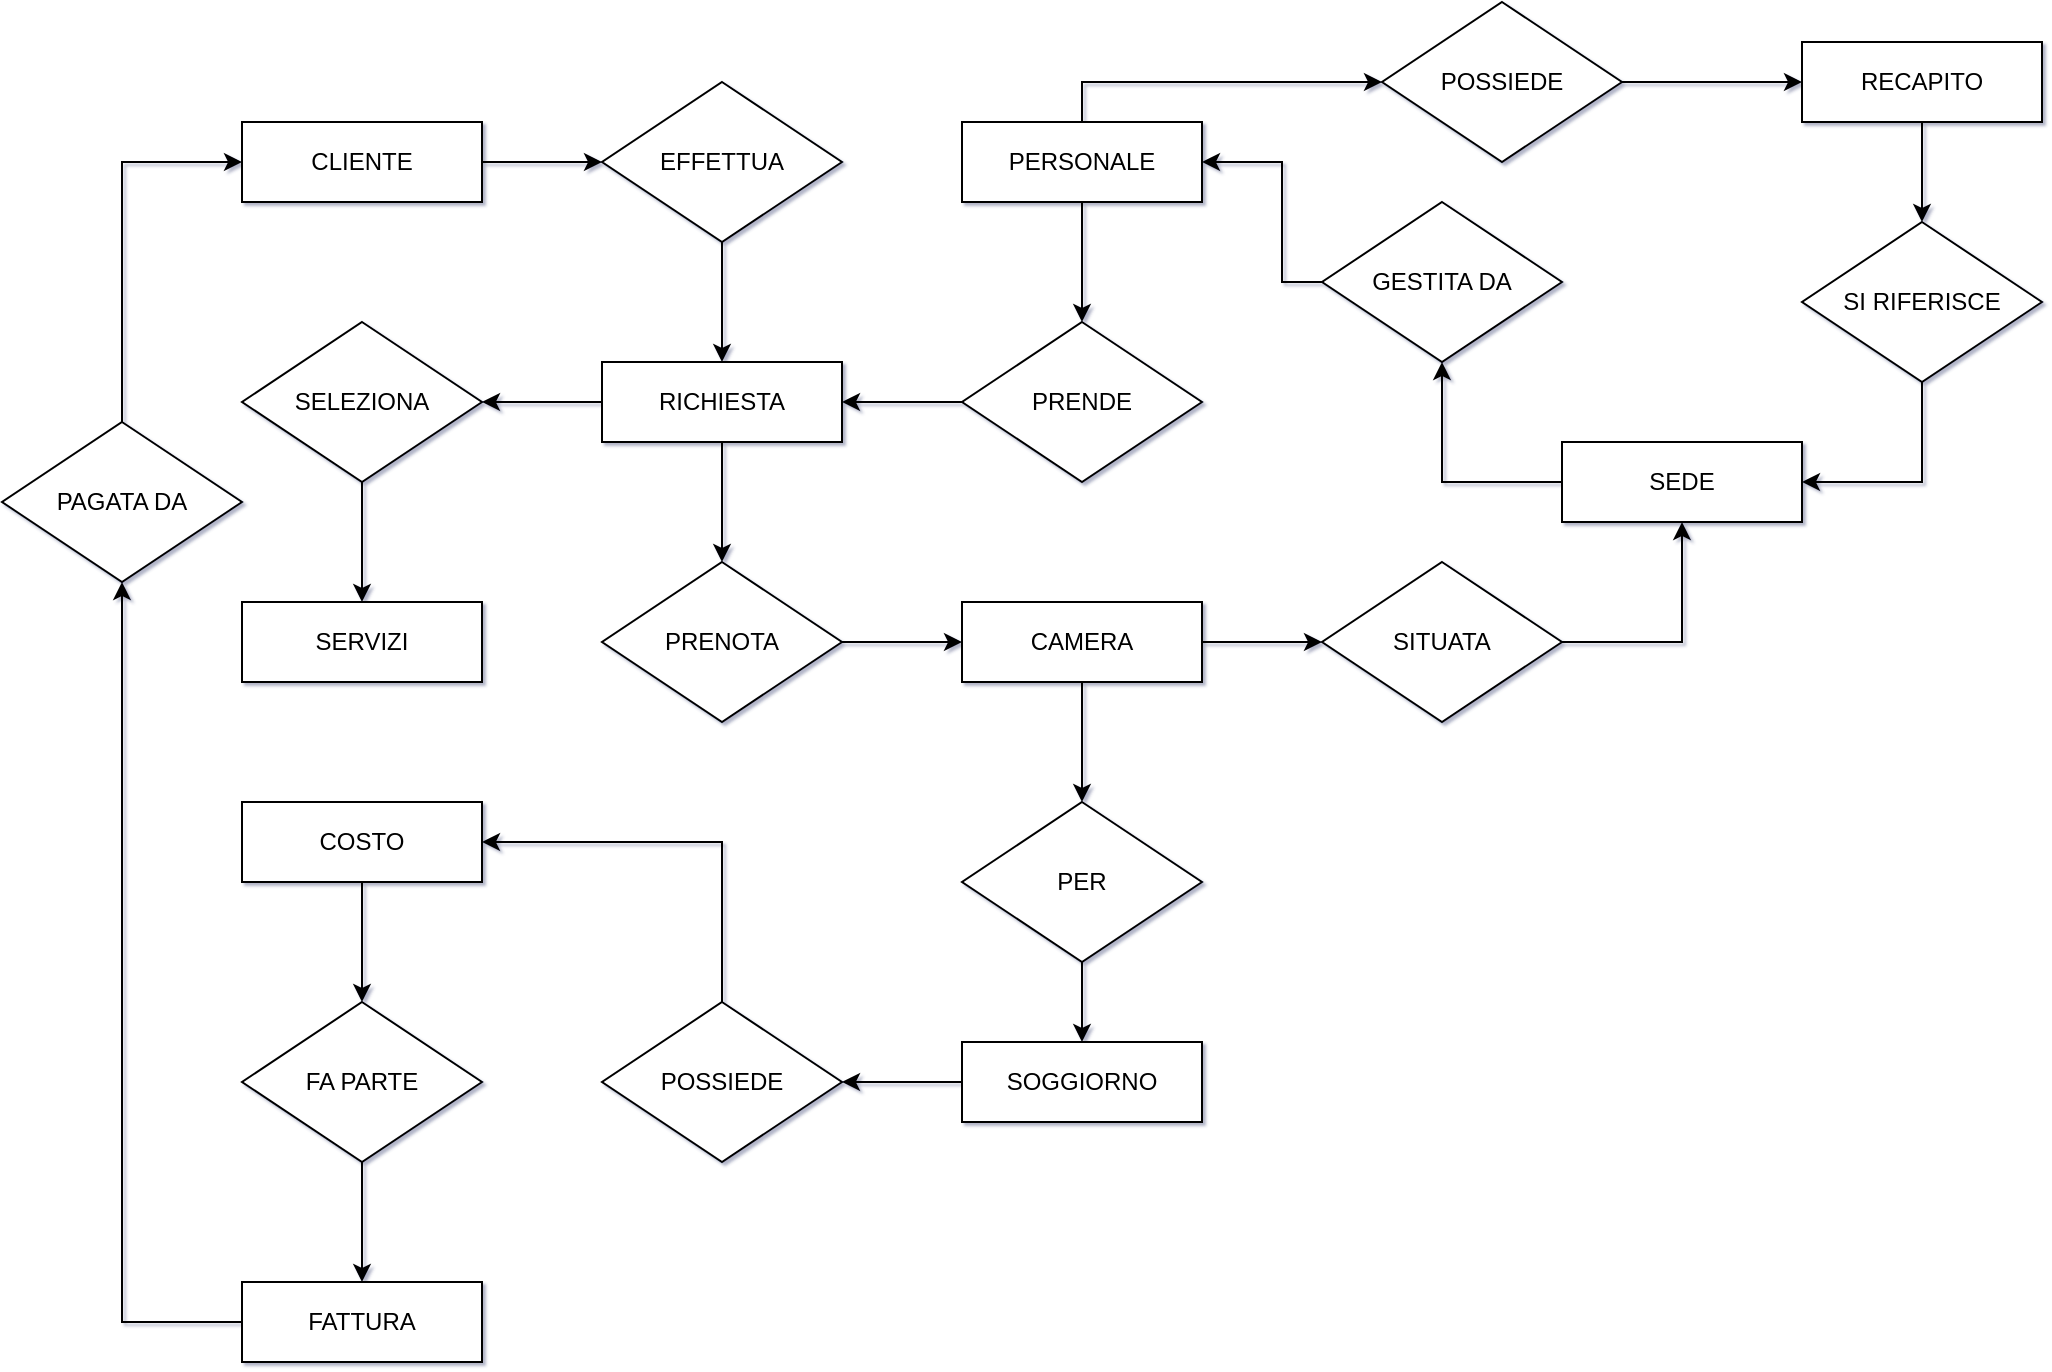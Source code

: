<mxfile version="20.8.20" type="google"><diagram id="C5RBs43oDa-KdzZeNtuy" name="Page-1"><mxGraphModel grid="1" page="1" gridSize="10" guides="1" tooltips="1" connect="1" arrows="1" fold="1" pageScale="1" pageWidth="1169" pageHeight="827" background="none" math="0" shadow="1"><root><mxCell id="WIyWlLk6GJQsqaUBKTNV-0"/><mxCell id="WIyWlLk6GJQsqaUBKTNV-1" parent="WIyWlLk6GJQsqaUBKTNV-0"/><mxCell id="I8uRN-LOGV5hAoQHpvnw-1" style="edgeStyle=orthogonalEdgeStyle;rounded=0;orthogonalLoop=1;jettySize=auto;html=1;entryX=0;entryY=0.5;entryDx=0;entryDy=0;" edge="1" parent="WIyWlLk6GJQsqaUBKTNV-1" source="I8uRN-LOGV5hAoQHpvnw-0" target="VWWHEi02PjF5n4I9DlPY-0"><mxGeometry relative="1" as="geometry"><mxPoint x="405" y="158" as="targetPoint"/></mxGeometry></mxCell><mxCell id="I8uRN-LOGV5hAoQHpvnw-0" value="CLIENTE" style="rounded=0;whiteSpace=wrap;html=1;" vertex="1" parent="WIyWlLk6GJQsqaUBKTNV-1"><mxGeometry x="205" y="138" width="120" height="40" as="geometry"/></mxCell><mxCell id="Dl80qK3NSewYcQZl_Zkq-29" style="edgeStyle=orthogonalEdgeStyle;rounded=0;orthogonalLoop=1;jettySize=auto;html=1;exitX=0.5;exitY=1;exitDx=0;exitDy=0;entryX=0.5;entryY=0;entryDx=0;entryDy=0;" edge="1" parent="WIyWlLk6GJQsqaUBKTNV-1" source="VWWHEi02PjF5n4I9DlPY-0" target="VWWHEi02PjF5n4I9DlPY-3"><mxGeometry relative="1" as="geometry"/></mxCell><mxCell id="VWWHEi02PjF5n4I9DlPY-0" value="EFFETTUA" style="rhombus;whiteSpace=wrap;html=1;" vertex="1" parent="WIyWlLk6GJQsqaUBKTNV-1"><mxGeometry x="385" y="118" width="120" height="80" as="geometry"/></mxCell><mxCell id="Dl80qK3NSewYcQZl_Zkq-33" style="edgeStyle=orthogonalEdgeStyle;rounded=0;orthogonalLoop=1;jettySize=auto;html=1;exitX=0;exitY=0.5;exitDx=0;exitDy=0;entryX=1;entryY=0.5;entryDx=0;entryDy=0;" edge="1" parent="WIyWlLk6GJQsqaUBKTNV-1" source="VWWHEi02PjF5n4I9DlPY-3" target="Dl80qK3NSewYcQZl_Zkq-3"><mxGeometry relative="1" as="geometry"/></mxCell><mxCell id="Dl80qK3NSewYcQZl_Zkq-40" style="edgeStyle=orthogonalEdgeStyle;rounded=0;orthogonalLoop=1;jettySize=auto;html=1;exitX=0.5;exitY=1;exitDx=0;exitDy=0;entryX=0.5;entryY=0;entryDx=0;entryDy=0;" edge="1" parent="WIyWlLk6GJQsqaUBKTNV-1" source="VWWHEi02PjF5n4I9DlPY-3" target="VWWHEi02PjF5n4I9DlPY-5"><mxGeometry relative="1" as="geometry"/></mxCell><mxCell id="VWWHEi02PjF5n4I9DlPY-3" value="RICHIESTA" style="rounded=0;whiteSpace=wrap;html=1;" vertex="1" parent="WIyWlLk6GJQsqaUBKTNV-1"><mxGeometry x="385" y="258" width="120" height="40" as="geometry"/></mxCell><mxCell id="Dl80qK3NSewYcQZl_Zkq-42" style="edgeStyle=orthogonalEdgeStyle;rounded=0;orthogonalLoop=1;jettySize=auto;html=1;entryX=0;entryY=0.5;entryDx=0;entryDy=0;" edge="1" parent="WIyWlLk6GJQsqaUBKTNV-1" source="VWWHEi02PjF5n4I9DlPY-5" target="VWWHEi02PjF5n4I9DlPY-7"><mxGeometry relative="1" as="geometry"/></mxCell><mxCell id="VWWHEi02PjF5n4I9DlPY-5" value="PRENOTA" style="rhombus;whiteSpace=wrap;html=1;" vertex="1" parent="WIyWlLk6GJQsqaUBKTNV-1"><mxGeometry x="385" y="358" width="120" height="80" as="geometry"/></mxCell><mxCell id="Dl80qK3NSewYcQZl_Zkq-43" style="edgeStyle=orthogonalEdgeStyle;rounded=0;orthogonalLoop=1;jettySize=auto;html=1;" edge="1" parent="WIyWlLk6GJQsqaUBKTNV-1" source="VWWHEi02PjF5n4I9DlPY-7" target="Dl80qK3NSewYcQZl_Zkq-15"><mxGeometry relative="1" as="geometry"/></mxCell><mxCell id="Dl80qK3NSewYcQZl_Zkq-46" value="" style="edgeStyle=orthogonalEdgeStyle;rounded=0;orthogonalLoop=1;jettySize=auto;html=1;" edge="1" parent="WIyWlLk6GJQsqaUBKTNV-1" source="VWWHEi02PjF5n4I9DlPY-7" target="Dl80qK3NSewYcQZl_Zkq-45"><mxGeometry relative="1" as="geometry"/></mxCell><mxCell id="VWWHEi02PjF5n4I9DlPY-7" value="CAMERA" style="rounded=0;whiteSpace=wrap;html=1;" vertex="1" parent="WIyWlLk6GJQsqaUBKTNV-1"><mxGeometry x="565" y="378" width="120" height="40" as="geometry"/></mxCell><mxCell id="Dl80qK3NSewYcQZl_Zkq-2" value="SERVIZI" style="rounded=0;whiteSpace=wrap;html=1;" vertex="1" parent="WIyWlLk6GJQsqaUBKTNV-1"><mxGeometry x="205" y="378" width="120" height="40" as="geometry"/></mxCell><mxCell id="Dl80qK3NSewYcQZl_Zkq-7" style="edgeStyle=orthogonalEdgeStyle;rounded=0;orthogonalLoop=1;jettySize=auto;html=1;exitX=0.5;exitY=1;exitDx=0;exitDy=0;" edge="1" parent="WIyWlLk6GJQsqaUBKTNV-1" source="Dl80qK3NSewYcQZl_Zkq-3" target="Dl80qK3NSewYcQZl_Zkq-2"><mxGeometry relative="1" as="geometry"/></mxCell><mxCell id="Dl80qK3NSewYcQZl_Zkq-3" value="SELEZIONA" style="rhombus;whiteSpace=wrap;html=1;" vertex="1" parent="WIyWlLk6GJQsqaUBKTNV-1"><mxGeometry x="205" y="238" width="120" height="80" as="geometry"/></mxCell><mxCell id="Dl80qK3NSewYcQZl_Zkq-44" style="edgeStyle=orthogonalEdgeStyle;rounded=0;orthogonalLoop=1;jettySize=auto;html=1;entryX=0.5;entryY=1;entryDx=0;entryDy=0;" edge="1" parent="WIyWlLk6GJQsqaUBKTNV-1" source="Dl80qK3NSewYcQZl_Zkq-15" target="Dl80qK3NSewYcQZl_Zkq-18"><mxGeometry relative="1" as="geometry"><Array as="points"><mxPoint x="925" y="398"/></Array></mxGeometry></mxCell><mxCell id="Dl80qK3NSewYcQZl_Zkq-15" value="SITUATA" style="rhombus;whiteSpace=wrap;html=1;" vertex="1" parent="WIyWlLk6GJQsqaUBKTNV-1"><mxGeometry x="745" y="358" width="120" height="80" as="geometry"/></mxCell><mxCell id="Dl80qK3NSewYcQZl_Zkq-39" style="edgeStyle=orthogonalEdgeStyle;rounded=0;orthogonalLoop=1;jettySize=auto;html=1;entryX=0.5;entryY=1;entryDx=0;entryDy=0;" edge="1" parent="WIyWlLk6GJQsqaUBKTNV-1" source="Dl80qK3NSewYcQZl_Zkq-18" target="Dl80qK3NSewYcQZl_Zkq-23"><mxGeometry relative="1" as="geometry"><Array as="points"><mxPoint x="805" y="318"/></Array></mxGeometry></mxCell><mxCell id="Dl80qK3NSewYcQZl_Zkq-18" value="SEDE" style="rounded=0;whiteSpace=wrap;html=1;" vertex="1" parent="WIyWlLk6GJQsqaUBKTNV-1"><mxGeometry x="865" y="298" width="120" height="40" as="geometry"/></mxCell><mxCell id="Dl80qK3NSewYcQZl_Zkq-37" style="edgeStyle=orthogonalEdgeStyle;rounded=0;orthogonalLoop=1;jettySize=auto;html=1;entryX=1;entryY=0.5;entryDx=0;entryDy=0;exitX=0;exitY=0.5;exitDx=0;exitDy=0;" edge="1" parent="WIyWlLk6GJQsqaUBKTNV-1" source="Dl80qK3NSewYcQZl_Zkq-23" target="Dl80qK3NSewYcQZl_Zkq-26"><mxGeometry relative="1" as="geometry"><Array as="points"><mxPoint x="725" y="218"/><mxPoint x="725" y="158"/></Array></mxGeometry></mxCell><mxCell id="Dl80qK3NSewYcQZl_Zkq-23" value="GESTITA DA" style="rhombus;whiteSpace=wrap;html=1;" vertex="1" parent="WIyWlLk6GJQsqaUBKTNV-1"><mxGeometry x="745" y="178" width="120" height="80" as="geometry"/></mxCell><mxCell id="Dl80qK3NSewYcQZl_Zkq-35" value="" style="edgeStyle=orthogonalEdgeStyle;rounded=0;orthogonalLoop=1;jettySize=auto;html=1;" edge="1" parent="WIyWlLk6GJQsqaUBKTNV-1" source="Dl80qK3NSewYcQZl_Zkq-26" target="Dl80qK3NSewYcQZl_Zkq-34"><mxGeometry relative="1" as="geometry"/></mxCell><mxCell id="Dl80qK3NSewYcQZl_Zkq-74" style="edgeStyle=orthogonalEdgeStyle;rounded=0;orthogonalLoop=1;jettySize=auto;html=1;entryX=0;entryY=0.5;entryDx=0;entryDy=0;" edge="1" parent="WIyWlLk6GJQsqaUBKTNV-1" source="Dl80qK3NSewYcQZl_Zkq-26" target="Dl80qK3NSewYcQZl_Zkq-71"><mxGeometry relative="1" as="geometry"><Array as="points"><mxPoint x="625" y="118"/></Array></mxGeometry></mxCell><mxCell id="Dl80qK3NSewYcQZl_Zkq-26" value="PERSONALE" style="rounded=0;whiteSpace=wrap;html=1;" vertex="1" parent="WIyWlLk6GJQsqaUBKTNV-1"><mxGeometry x="565" y="138" width="120" height="40" as="geometry"/></mxCell><mxCell id="Dl80qK3NSewYcQZl_Zkq-36" style="edgeStyle=orthogonalEdgeStyle;rounded=0;orthogonalLoop=1;jettySize=auto;html=1;entryX=1;entryY=0.5;entryDx=0;entryDy=0;" edge="1" parent="WIyWlLk6GJQsqaUBKTNV-1" source="Dl80qK3NSewYcQZl_Zkq-34" target="VWWHEi02PjF5n4I9DlPY-3"><mxGeometry relative="1" as="geometry"/></mxCell><mxCell id="Dl80qK3NSewYcQZl_Zkq-34" value="PRENDE" style="rhombus;whiteSpace=wrap;html=1;rounded=0;" vertex="1" parent="WIyWlLk6GJQsqaUBKTNV-1"><mxGeometry x="565" y="238" width="120" height="80" as="geometry"/></mxCell><mxCell id="Dl80qK3NSewYcQZl_Zkq-48" value="" style="edgeStyle=orthogonalEdgeStyle;rounded=0;orthogonalLoop=1;jettySize=auto;html=1;" edge="1" parent="WIyWlLk6GJQsqaUBKTNV-1" source="Dl80qK3NSewYcQZl_Zkq-45" target="Dl80qK3NSewYcQZl_Zkq-47"><mxGeometry relative="1" as="geometry"/></mxCell><mxCell id="Dl80qK3NSewYcQZl_Zkq-45" value="PER" style="rhombus;whiteSpace=wrap;html=1;rounded=0;" vertex="1" parent="WIyWlLk6GJQsqaUBKTNV-1"><mxGeometry x="565" y="478" width="120" height="80" as="geometry"/></mxCell><mxCell id="Dl80qK3NSewYcQZl_Zkq-50" style="edgeStyle=orthogonalEdgeStyle;rounded=0;orthogonalLoop=1;jettySize=auto;html=1;entryX=1;entryY=0.5;entryDx=0;entryDy=0;" edge="1" parent="WIyWlLk6GJQsqaUBKTNV-1" source="Dl80qK3NSewYcQZl_Zkq-47" target="Dl80qK3NSewYcQZl_Zkq-49"><mxGeometry relative="1" as="geometry"/></mxCell><mxCell id="Dl80qK3NSewYcQZl_Zkq-47" value="SOGGIORNO" style="whiteSpace=wrap;html=1;rounded=0;" vertex="1" parent="WIyWlLk6GJQsqaUBKTNV-1"><mxGeometry x="565" y="598" width="120" height="40" as="geometry"/></mxCell><mxCell id="Dl80qK3NSewYcQZl_Zkq-54" value="" style="edgeStyle=orthogonalEdgeStyle;rounded=0;orthogonalLoop=1;jettySize=auto;html=1;" edge="1" parent="WIyWlLk6GJQsqaUBKTNV-1" source="Dl80qK3NSewYcQZl_Zkq-49" target="Dl80qK3NSewYcQZl_Zkq-53"><mxGeometry relative="1" as="geometry"><Array as="points"><mxPoint x="445" y="498"/></Array></mxGeometry></mxCell><mxCell id="Dl80qK3NSewYcQZl_Zkq-49" value="POSSIEDE" style="rhombus;whiteSpace=wrap;html=1;rounded=0;" vertex="1" parent="WIyWlLk6GJQsqaUBKTNV-1"><mxGeometry x="385" y="578" width="120" height="80" as="geometry"/></mxCell><mxCell id="Dl80qK3NSewYcQZl_Zkq-57" style="edgeStyle=orthogonalEdgeStyle;rounded=0;orthogonalLoop=1;jettySize=auto;html=1;entryX=0.5;entryY=1;entryDx=0;entryDy=0;exitX=0;exitY=0.5;exitDx=0;exitDy=0;" edge="1" parent="WIyWlLk6GJQsqaUBKTNV-1" source="Dl80qK3NSewYcQZl_Zkq-66" target="Dl80qK3NSewYcQZl_Zkq-56"><mxGeometry relative="1" as="geometry"><Array as="points"><mxPoint x="145" y="738"/></Array></mxGeometry></mxCell><mxCell id="Dl80qK3NSewYcQZl_Zkq-65" value="" style="edgeStyle=orthogonalEdgeStyle;rounded=0;orthogonalLoop=1;jettySize=auto;html=1;" edge="1" parent="WIyWlLk6GJQsqaUBKTNV-1" source="Dl80qK3NSewYcQZl_Zkq-53" target="Dl80qK3NSewYcQZl_Zkq-64"><mxGeometry relative="1" as="geometry"/></mxCell><mxCell id="Dl80qK3NSewYcQZl_Zkq-53" value="COSTO" style="whiteSpace=wrap;html=1;rounded=0;" vertex="1" parent="WIyWlLk6GJQsqaUBKTNV-1"><mxGeometry x="205" y="478" width="120" height="40" as="geometry"/></mxCell><mxCell id="Dl80qK3NSewYcQZl_Zkq-58" style="edgeStyle=orthogonalEdgeStyle;rounded=0;orthogonalLoop=1;jettySize=auto;html=1;entryX=0;entryY=0.5;entryDx=0;entryDy=0;" edge="1" parent="WIyWlLk6GJQsqaUBKTNV-1" source="Dl80qK3NSewYcQZl_Zkq-56" target="I8uRN-LOGV5hAoQHpvnw-0"><mxGeometry relative="1" as="geometry"><Array as="points"><mxPoint x="145" y="158"/></Array></mxGeometry></mxCell><mxCell id="Dl80qK3NSewYcQZl_Zkq-56" value="PAGATA DA" style="rhombus;whiteSpace=wrap;html=1;rounded=0;" vertex="1" parent="WIyWlLk6GJQsqaUBKTNV-1"><mxGeometry x="85" y="288" width="120" height="80" as="geometry"/></mxCell><mxCell id="Dl80qK3NSewYcQZl_Zkq-67" value="" style="edgeStyle=orthogonalEdgeStyle;rounded=0;orthogonalLoop=1;jettySize=auto;html=1;" edge="1" parent="WIyWlLk6GJQsqaUBKTNV-1" source="Dl80qK3NSewYcQZl_Zkq-64" target="Dl80qK3NSewYcQZl_Zkq-66"><mxGeometry relative="1" as="geometry"/></mxCell><mxCell id="Dl80qK3NSewYcQZl_Zkq-64" value="FA PARTE" style="rhombus;whiteSpace=wrap;html=1;rounded=0;" vertex="1" parent="WIyWlLk6GJQsqaUBKTNV-1"><mxGeometry x="205" y="578" width="120" height="80" as="geometry"/></mxCell><mxCell id="Dl80qK3NSewYcQZl_Zkq-66" value="FATTURA" style="whiteSpace=wrap;html=1;rounded=0;" vertex="1" parent="WIyWlLk6GJQsqaUBKTNV-1"><mxGeometry x="205" y="718" width="120" height="40" as="geometry"/></mxCell><mxCell id="Dl80qK3NSewYcQZl_Zkq-78" value="" style="edgeStyle=orthogonalEdgeStyle;rounded=0;orthogonalLoop=1;jettySize=auto;html=1;" edge="1" parent="WIyWlLk6GJQsqaUBKTNV-1" source="Dl80qK3NSewYcQZl_Zkq-69" target="Dl80qK3NSewYcQZl_Zkq-77"><mxGeometry relative="1" as="geometry"/></mxCell><mxCell id="Dl80qK3NSewYcQZl_Zkq-69" value="RECAPITO" style="rounded=0;whiteSpace=wrap;html=1;" vertex="1" parent="WIyWlLk6GJQsqaUBKTNV-1"><mxGeometry x="985" y="98" width="120" height="40" as="geometry"/></mxCell><mxCell id="Dl80qK3NSewYcQZl_Zkq-76" style="edgeStyle=orthogonalEdgeStyle;rounded=0;orthogonalLoop=1;jettySize=auto;html=1;entryX=0;entryY=0.5;entryDx=0;entryDy=0;" edge="1" parent="WIyWlLk6GJQsqaUBKTNV-1" source="Dl80qK3NSewYcQZl_Zkq-71" target="Dl80qK3NSewYcQZl_Zkq-69"><mxGeometry relative="1" as="geometry"/></mxCell><mxCell id="Dl80qK3NSewYcQZl_Zkq-71" value="POSSIEDE" style="rhombus;whiteSpace=wrap;html=1;rounded=0;" vertex="1" parent="WIyWlLk6GJQsqaUBKTNV-1"><mxGeometry x="775" y="78" width="120" height="80" as="geometry"/></mxCell><mxCell id="Dl80qK3NSewYcQZl_Zkq-79" style="edgeStyle=orthogonalEdgeStyle;rounded=0;orthogonalLoop=1;jettySize=auto;html=1;entryX=1;entryY=0.5;entryDx=0;entryDy=0;exitX=0.5;exitY=1;exitDx=0;exitDy=0;" edge="1" parent="WIyWlLk6GJQsqaUBKTNV-1" source="Dl80qK3NSewYcQZl_Zkq-77" target="Dl80qK3NSewYcQZl_Zkq-18"><mxGeometry relative="1" as="geometry"><Array as="points"><mxPoint x="1045" y="318"/></Array></mxGeometry></mxCell><mxCell id="Dl80qK3NSewYcQZl_Zkq-77" value="SI RIFERISCE" style="rhombus;whiteSpace=wrap;html=1;rounded=0;" vertex="1" parent="WIyWlLk6GJQsqaUBKTNV-1"><mxGeometry x="985" y="188" width="120" height="80" as="geometry"/></mxCell></root></mxGraphModel></diagram></mxfile>